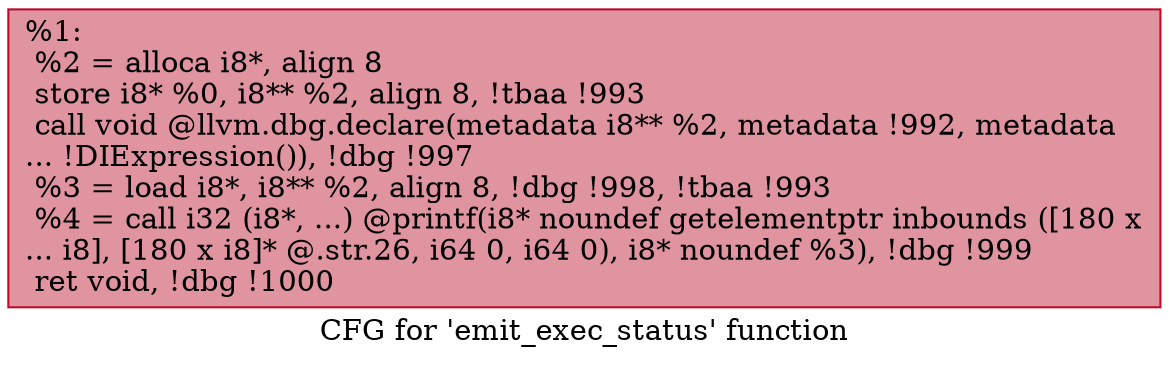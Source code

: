 digraph "CFG for 'emit_exec_status' function" {
	label="CFG for 'emit_exec_status' function";

	Node0x12013a0 [shape=record,color="#b70d28ff", style=filled, fillcolor="#b70d2870",label="{%1:\l  %2 = alloca i8*, align 8\l  store i8* %0, i8** %2, align 8, !tbaa !993\l  call void @llvm.dbg.declare(metadata i8** %2, metadata !992, metadata\l... !DIExpression()), !dbg !997\l  %3 = load i8*, i8** %2, align 8, !dbg !998, !tbaa !993\l  %4 = call i32 (i8*, ...) @printf(i8* noundef getelementptr inbounds ([180 x\l... i8], [180 x i8]* @.str.26, i64 0, i64 0), i8* noundef %3), !dbg !999\l  ret void, !dbg !1000\l}"];
}
